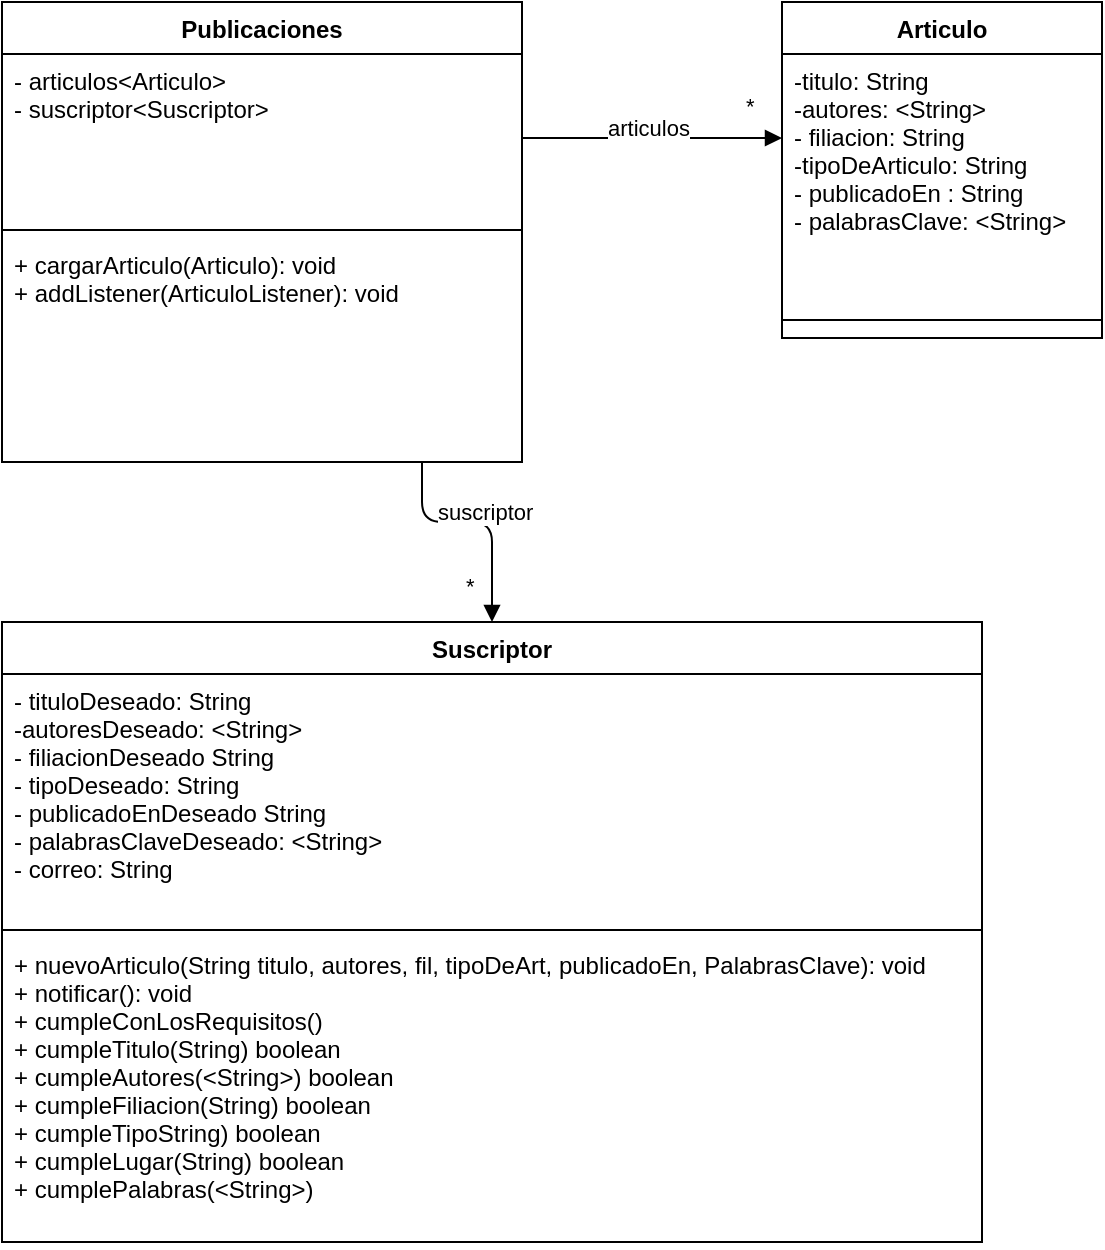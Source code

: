 <mxfile version="14.8.2" type="github">
  <diagram id="XHV6tikW9LgMwOEGKLdo" name="Page-1">
    <mxGraphModel dx="1422" dy="794" grid="1" gridSize="10" guides="1" tooltips="1" connect="1" arrows="1" fold="1" page="1" pageScale="1" pageWidth="827" pageHeight="1169" math="0" shadow="0">
      <root>
        <mxCell id="0" />
        <mxCell id="1" parent="0" />
        <mxCell id="qqSqfY5iY93fK9aPF7Uu-1" value="Publicaciones" style="swimlane;fontStyle=1;align=center;verticalAlign=top;childLayout=stackLayout;horizontal=1;startSize=26;horizontalStack=0;resizeParent=1;resizeParentMax=0;resizeLast=0;collapsible=1;marginBottom=0;" parent="1" vertex="1">
          <mxGeometry x="520" y="90" width="260" height="230" as="geometry" />
        </mxCell>
        <mxCell id="qqSqfY5iY93fK9aPF7Uu-2" value="- articulos&lt;Articulo&gt;&#xa;- suscriptor&lt;Suscriptor&gt;" style="text;strokeColor=none;fillColor=none;align=left;verticalAlign=top;spacingLeft=4;spacingRight=4;overflow=hidden;rotatable=0;points=[[0,0.5],[1,0.5]];portConstraint=eastwest;" parent="qqSqfY5iY93fK9aPF7Uu-1" vertex="1">
          <mxGeometry y="26" width="260" height="84" as="geometry" />
        </mxCell>
        <mxCell id="qqSqfY5iY93fK9aPF7Uu-3" value="" style="line;strokeWidth=1;fillColor=none;align=left;verticalAlign=middle;spacingTop=-1;spacingLeft=3;spacingRight=3;rotatable=0;labelPosition=right;points=[];portConstraint=eastwest;" parent="qqSqfY5iY93fK9aPF7Uu-1" vertex="1">
          <mxGeometry y="110" width="260" height="8" as="geometry" />
        </mxCell>
        <mxCell id="qqSqfY5iY93fK9aPF7Uu-4" value="+ cargarArticulo(Articulo): void&#xa;+ addListener(ArticuloListener): void" style="text;strokeColor=none;fillColor=none;align=left;verticalAlign=top;spacingLeft=4;spacingRight=4;overflow=hidden;rotatable=0;points=[[0,0.5],[1,0.5]];portConstraint=eastwest;" parent="qqSqfY5iY93fK9aPF7Uu-1" vertex="1">
          <mxGeometry y="118" width="260" height="112" as="geometry" />
        </mxCell>
        <mxCell id="qqSqfY5iY93fK9aPF7Uu-5" value="Articulo" style="swimlane;fontStyle=1;align=center;verticalAlign=top;childLayout=stackLayout;horizontal=1;startSize=26;horizontalStack=0;resizeParent=1;resizeParentMax=0;resizeLast=0;collapsible=1;marginBottom=0;" parent="1" vertex="1">
          <mxGeometry x="910" y="90" width="160" height="168" as="geometry" />
        </mxCell>
        <mxCell id="qqSqfY5iY93fK9aPF7Uu-6" value="-titulo: String&#xa;-autores: &lt;String&gt;&#xa;- filiacion: String&#xa;-tipoDeArticulo: String&#xa;- publicadoEn : String&#xa;- palabrasClave: &lt;String&gt;&#xa;" style="text;strokeColor=none;fillColor=none;align=left;verticalAlign=top;spacingLeft=4;spacingRight=4;overflow=hidden;rotatable=0;points=[[0,0.5],[1,0.5]];portConstraint=eastwest;" parent="qqSqfY5iY93fK9aPF7Uu-5" vertex="1">
          <mxGeometry y="26" width="160" height="124" as="geometry" />
        </mxCell>
        <mxCell id="qqSqfY5iY93fK9aPF7Uu-7" value="" style="line;strokeWidth=1;fillColor=none;align=left;verticalAlign=middle;spacingTop=-1;spacingLeft=3;spacingRight=3;rotatable=0;labelPosition=right;points=[];portConstraint=eastwest;" parent="qqSqfY5iY93fK9aPF7Uu-5" vertex="1">
          <mxGeometry y="150" width="160" height="18" as="geometry" />
        </mxCell>
        <mxCell id="qqSqfY5iY93fK9aPF7Uu-29" value="articulos" style="endArrow=block;endFill=1;html=1;edgeStyle=orthogonalEdgeStyle;align=left;verticalAlign=top;" parent="1" source="qqSqfY5iY93fK9aPF7Uu-2" target="qqSqfY5iY93fK9aPF7Uu-5" edge="1">
          <mxGeometry x="-0.375" y="18" relative="1" as="geometry">
            <mxPoint x="440" y="160" as="sourcePoint" />
            <mxPoint x="600" y="160" as="targetPoint" />
            <Array as="points">
              <mxPoint x="870" y="158" />
              <mxPoint x="870" y="158" />
            </Array>
            <mxPoint as="offset" />
          </mxGeometry>
        </mxCell>
        <mxCell id="qqSqfY5iY93fK9aPF7Uu-30" value="*" style="edgeLabel;resizable=0;html=1;align=left;verticalAlign=bottom;" parent="qqSqfY5iY93fK9aPF7Uu-29" connectable="0" vertex="1">
          <mxGeometry x="-1" relative="1" as="geometry">
            <mxPoint x="110" y="-8" as="offset" />
          </mxGeometry>
        </mxCell>
        <mxCell id="t8Uu72QQrQrwKvMGSGP0-1" value="Suscriptor" style="swimlane;fontStyle=1;align=center;verticalAlign=top;childLayout=stackLayout;horizontal=1;startSize=26;horizontalStack=0;resizeParent=1;resizeParentMax=0;resizeLast=0;collapsible=1;marginBottom=0;" vertex="1" parent="1">
          <mxGeometry x="520" y="400" width="490" height="310" as="geometry" />
        </mxCell>
        <mxCell id="t8Uu72QQrQrwKvMGSGP0-2" value="- tituloDeseado: String&#xa;-autoresDeseado: &lt;String&gt;&#xa;- filiacionDeseado String&#xa;- tipoDeseado: String&#xa;- publicadoEnDeseado String&#xa;- palabrasClaveDeseado: &lt;String&gt;&#xa;- correo: String" style="text;strokeColor=none;fillColor=none;align=left;verticalAlign=top;spacingLeft=4;spacingRight=4;overflow=hidden;rotatable=0;points=[[0,0.5],[1,0.5]];portConstraint=eastwest;" vertex="1" parent="t8Uu72QQrQrwKvMGSGP0-1">
          <mxGeometry y="26" width="490" height="124" as="geometry" />
        </mxCell>
        <mxCell id="t8Uu72QQrQrwKvMGSGP0-3" value="" style="line;strokeWidth=1;fillColor=none;align=left;verticalAlign=middle;spacingTop=-1;spacingLeft=3;spacingRight=3;rotatable=0;labelPosition=right;points=[];portConstraint=eastwest;" vertex="1" parent="t8Uu72QQrQrwKvMGSGP0-1">
          <mxGeometry y="150" width="490" height="8" as="geometry" />
        </mxCell>
        <mxCell id="t8Uu72QQrQrwKvMGSGP0-4" value="+ nuevoArticulo(String titulo, autores, fil, tipoDeArt, publicadoEn, PalabrasClave): void&#xa;+ notificar(): void&#xa;+ cumpleConLosRequisitos()&#xa;+ cumpleTitulo(String) boolean&#xa;+ cumpleAutores(&lt;String&gt;) boolean&#xa;+ cumpleFiliacion(String) boolean&#xa;+ cumpleTipoString) boolean&#xa;+ cumpleLugar(String) boolean&#xa;+ cumplePalabras(&lt;String&gt;)&#xa;&#xa;" style="text;strokeColor=none;fillColor=none;align=left;verticalAlign=top;spacingLeft=4;spacingRight=4;overflow=hidden;rotatable=0;points=[[0,0.5],[1,0.5]];portConstraint=eastwest;" vertex="1" parent="t8Uu72QQrQrwKvMGSGP0-1">
          <mxGeometry y="158" width="490" height="152" as="geometry" />
        </mxCell>
        <mxCell id="t8Uu72QQrQrwKvMGSGP0-5" value="suscriptor" style="endArrow=block;endFill=1;html=1;edgeStyle=orthogonalEdgeStyle;align=left;verticalAlign=top;" edge="1" parent="1" source="qqSqfY5iY93fK9aPF7Uu-1" target="t8Uu72QQrQrwKvMGSGP0-1">
          <mxGeometry x="-0.375" y="18" relative="1" as="geometry">
            <mxPoint x="640" y="350" as="sourcePoint" />
            <mxPoint x="770" y="350" as="targetPoint" />
            <Array as="points">
              <mxPoint x="730" y="350" />
              <mxPoint x="765" y="350" />
            </Array>
            <mxPoint as="offset" />
          </mxGeometry>
        </mxCell>
        <mxCell id="t8Uu72QQrQrwKvMGSGP0-6" value="*" style="edgeLabel;resizable=0;html=1;align=left;verticalAlign=bottom;" connectable="0" vertex="1" parent="t8Uu72QQrQrwKvMGSGP0-5">
          <mxGeometry x="-1" relative="1" as="geometry">
            <mxPoint x="20" y="70" as="offset" />
          </mxGeometry>
        </mxCell>
      </root>
    </mxGraphModel>
  </diagram>
</mxfile>
